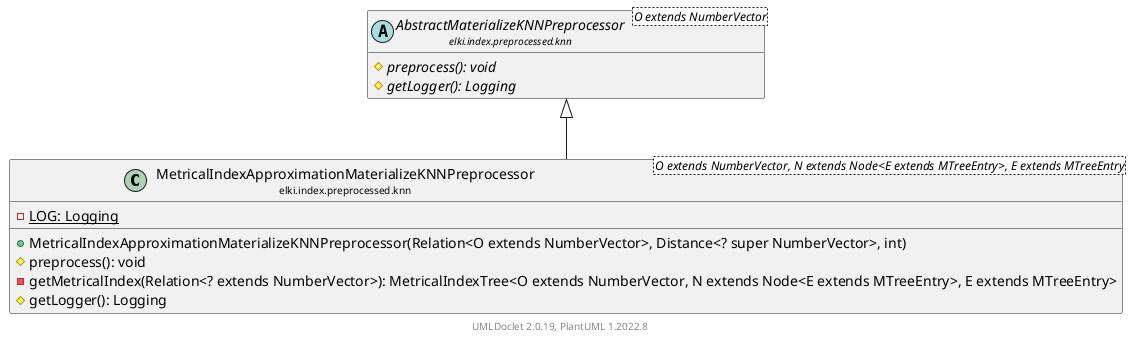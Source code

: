 @startuml
    remove .*\.(Instance|Par|Parameterizer|Factory)$
    set namespaceSeparator none
    hide empty fields
    hide empty methods

    class "<size:14>MetricalIndexApproximationMaterializeKNNPreprocessor\n<size:10>elki.index.preprocessed.knn" as elki.index.preprocessed.knn.MetricalIndexApproximationMaterializeKNNPreprocessor<O extends NumberVector, N extends Node<E extends MTreeEntry>, E extends MTreeEntry> [[MetricalIndexApproximationMaterializeKNNPreprocessor.html]] {
        {static} -LOG: Logging
        +MetricalIndexApproximationMaterializeKNNPreprocessor(Relation<O extends NumberVector>, Distance<? super NumberVector>, int)
        #preprocess(): void
        -getMetricalIndex(Relation<? extends NumberVector>): MetricalIndexTree<O extends NumberVector, N extends Node<E extends MTreeEntry>, E extends MTreeEntry>
        #getLogger(): Logging
    }

    abstract class "<size:14>AbstractMaterializeKNNPreprocessor\n<size:10>elki.index.preprocessed.knn" as elki.index.preprocessed.knn.AbstractMaterializeKNNPreprocessor<O extends NumberVector> [[AbstractMaterializeKNNPreprocessor.html]] {
        {abstract} #preprocess(): void
        {abstract} #getLogger(): Logging
    }
    class "<size:14>MetricalIndexApproximationMaterializeKNNPreprocessor.Factory\n<size:10>elki.index.preprocessed.knn" as elki.index.preprocessed.knn.MetricalIndexApproximationMaterializeKNNPreprocessor.Factory<O extends NumberVector, N extends Node<E extends MTreeEntry>, E extends MTreeEntry> [[MetricalIndexApproximationMaterializeKNNPreprocessor.Factory.html]]

    elki.index.preprocessed.knn.AbstractMaterializeKNNPreprocessor <|-- elki.index.preprocessed.knn.MetricalIndexApproximationMaterializeKNNPreprocessor
    elki.index.preprocessed.knn.MetricalIndexApproximationMaterializeKNNPreprocessor +-- elki.index.preprocessed.knn.MetricalIndexApproximationMaterializeKNNPreprocessor.Factory

    center footer UMLDoclet 2.0.19, PlantUML 1.2022.8
@enduml
